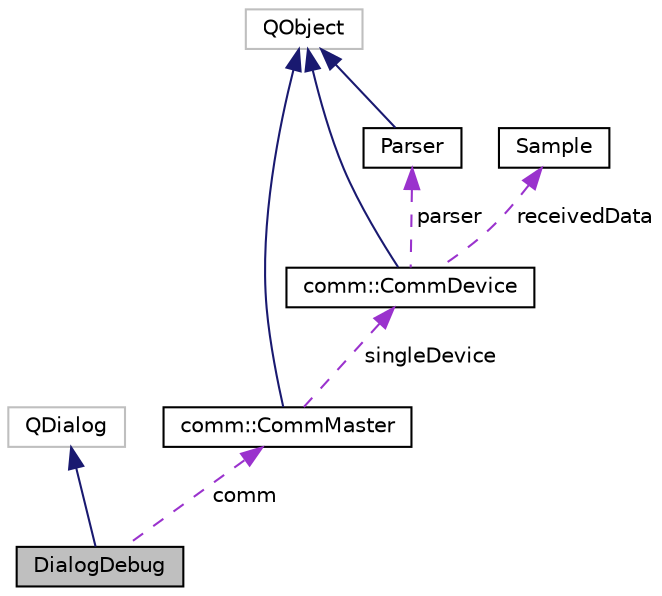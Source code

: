 digraph "DialogDebug"
{
 // LATEX_PDF_SIZE
  edge [fontname="Helvetica",fontsize="10",labelfontname="Helvetica",labelfontsize="10"];
  node [fontname="Helvetica",fontsize="10",shape=record];
  Node1 [label="DialogDebug",height=0.2,width=0.4,color="black", fillcolor="grey75", style="filled", fontcolor="black",tooltip="Send predefined snippets to the linescale."];
  Node2 -> Node1 [dir="back",color="midnightblue",fontsize="10",style="solid",fontname="Helvetica"];
  Node2 [label="QDialog",height=0.2,width=0.4,color="grey75", fillcolor="white", style="filled",tooltip=" "];
  Node3 -> Node1 [dir="back",color="darkorchid3",fontsize="10",style="dashed",label=" comm" ,fontname="Helvetica"];
  Node3 [label="comm::CommMaster",height=0.2,width=0.4,color="black", fillcolor="white", style="filled",URL="$classcomm_1_1_comm_master.html",tooltip=" "];
  Node4 -> Node3 [dir="back",color="midnightblue",fontsize="10",style="solid",fontname="Helvetica"];
  Node4 [label="QObject",height=0.2,width=0.4,color="grey75", fillcolor="white", style="filled",tooltip=" "];
  Node5 -> Node3 [dir="back",color="darkorchid3",fontsize="10",style="dashed",label=" singleDevice" ,fontname="Helvetica"];
  Node5 [label="comm::CommDevice",height=0.2,width=0.4,color="black", fillcolor="white", style="filled",URL="$classcomm_1_1_comm_device.html",tooltip="Base class for every connection."];
  Node4 -> Node5 [dir="back",color="midnightblue",fontsize="10",style="solid",fontname="Helvetica"];
  Node6 -> Node5 [dir="back",color="darkorchid3",fontsize="10",style="dashed",label=" receivedData" ,fontname="Helvetica"];
  Node6 [label="Sample",height=0.2,width=0.4,color="black", fillcolor="white", style="filled",URL="$struct_sample.html",tooltip="holds parsed data"];
  Node7 -> Node5 [dir="back",color="darkorchid3",fontsize="10",style="dashed",label=" parser" ,fontname="Helvetica"];
  Node7 [label="Parser",height=0.2,width=0.4,color="black", fillcolor="white", style="filled",URL="$class_parser.html",tooltip=" "];
  Node4 -> Node7 [dir="back",color="midnightblue",fontsize="10",style="solid",fontname="Helvetica"];
}
